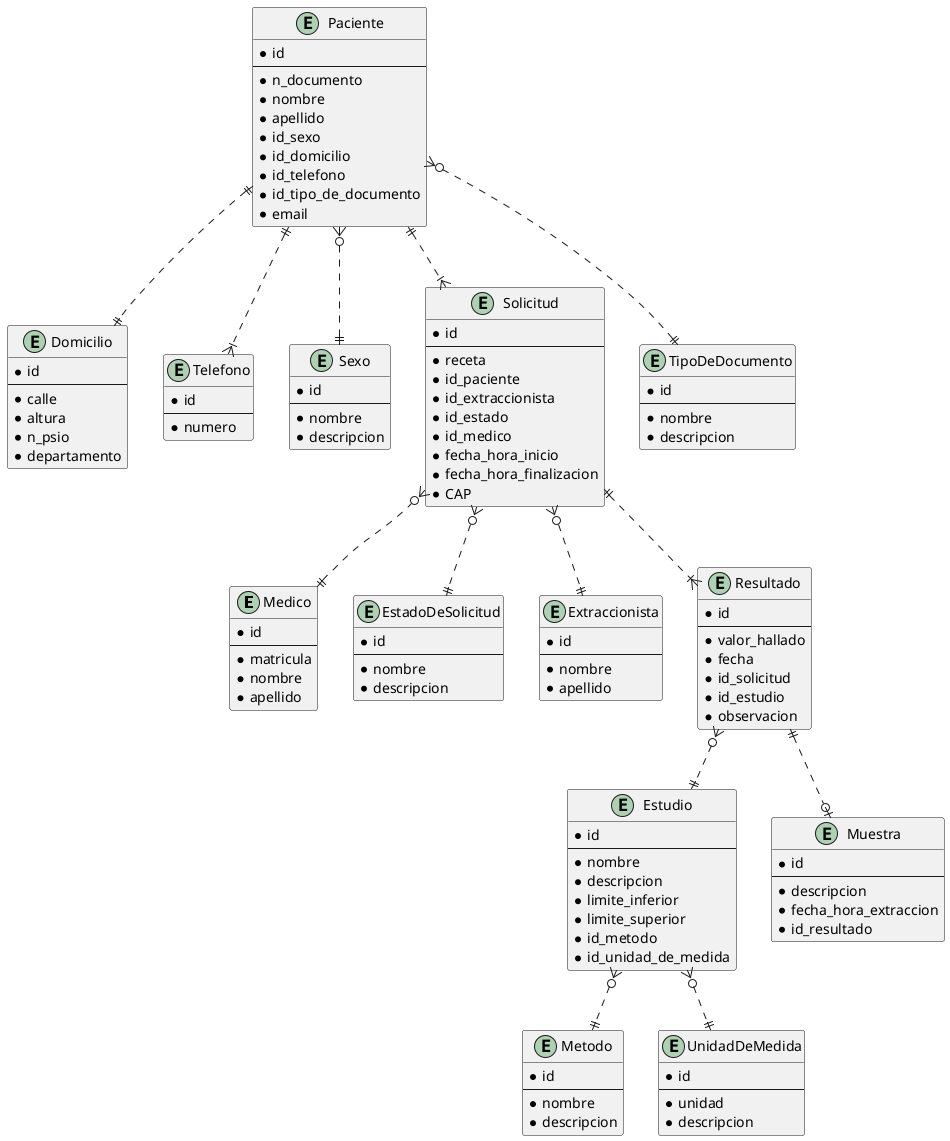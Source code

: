 @startuml ERDiagram
entity Medico {
    * id
    --
    * matricula
    * nombre
    * apellido
}

entity Domicilio {
    * id
    --
    * calle
    * altura
    * n_psio
    * departamento
}

entity Telefono {
    * id
    --
    * numero
}

entity Sexo {
    * id
    --
    * nombre
    * descripcion
}

entity Paciente {
    * id
    --
    * n_documento
    * nombre
    * apellido
    * id_sexo
    * id_domicilio
    * id_telefono
    * id_tipo_de_documento
    * email
}

entity EstadoDeSolicitud {
    * id
    --
    * nombre
    * descripcion
}

entity Estudio {
    * id
    --
    * nombre
    * descripcion
    * limite_inferior
    * limite_superior
    * id_metodo
    * id_unidad_de_medida
}

entity Solicitud {
    * id
    --
    * receta
    * id_paciente
    * id_extraccionista
    * id_estado
    * id_medico
    * fecha_hora_inicio
    * fecha_hora_finalizacion
    * CAP
}

entity Extraccionista {
    * id
    --
    * nombre
    * apellido
}

entity Muestra {
    * id
    --
    * descripcion
    * fecha_hora_extraccion
    * id_resultado
}

entity Metodo {
    * id
    --
    * nombre
    * descripcion
}

entity Resultado {
    * id
    --
    * valor_hallado
    * fecha
    * id_solicitud
    * id_estudio
    * observacion
}

entity UnidadDeMedida {
    * id
    --
    * unidad
    * descripcion
}

entity TipoDeDocumento {
    * id
    --
    * nombre
    * descripcion
}

Paciente ||..|| Domicilio
Paciente ||..|{ Telefono
Paciente }o..|| Sexo
Paciente ||..|{ Solicitud
Paciente }o..|| TipoDeDocumento
Solicitud }o..|| Medico
Solicitud }o..|| EstadoDeSolicitud
Resultado ||..o| Muestra
Solicitud }o..|| Extraccionista
Estudio }o..|| Metodo
Solicitud ||..|{ Resultado
Estudio }o..|| UnidadDeMedida
Resultado }o..|| Estudio

@enduml
